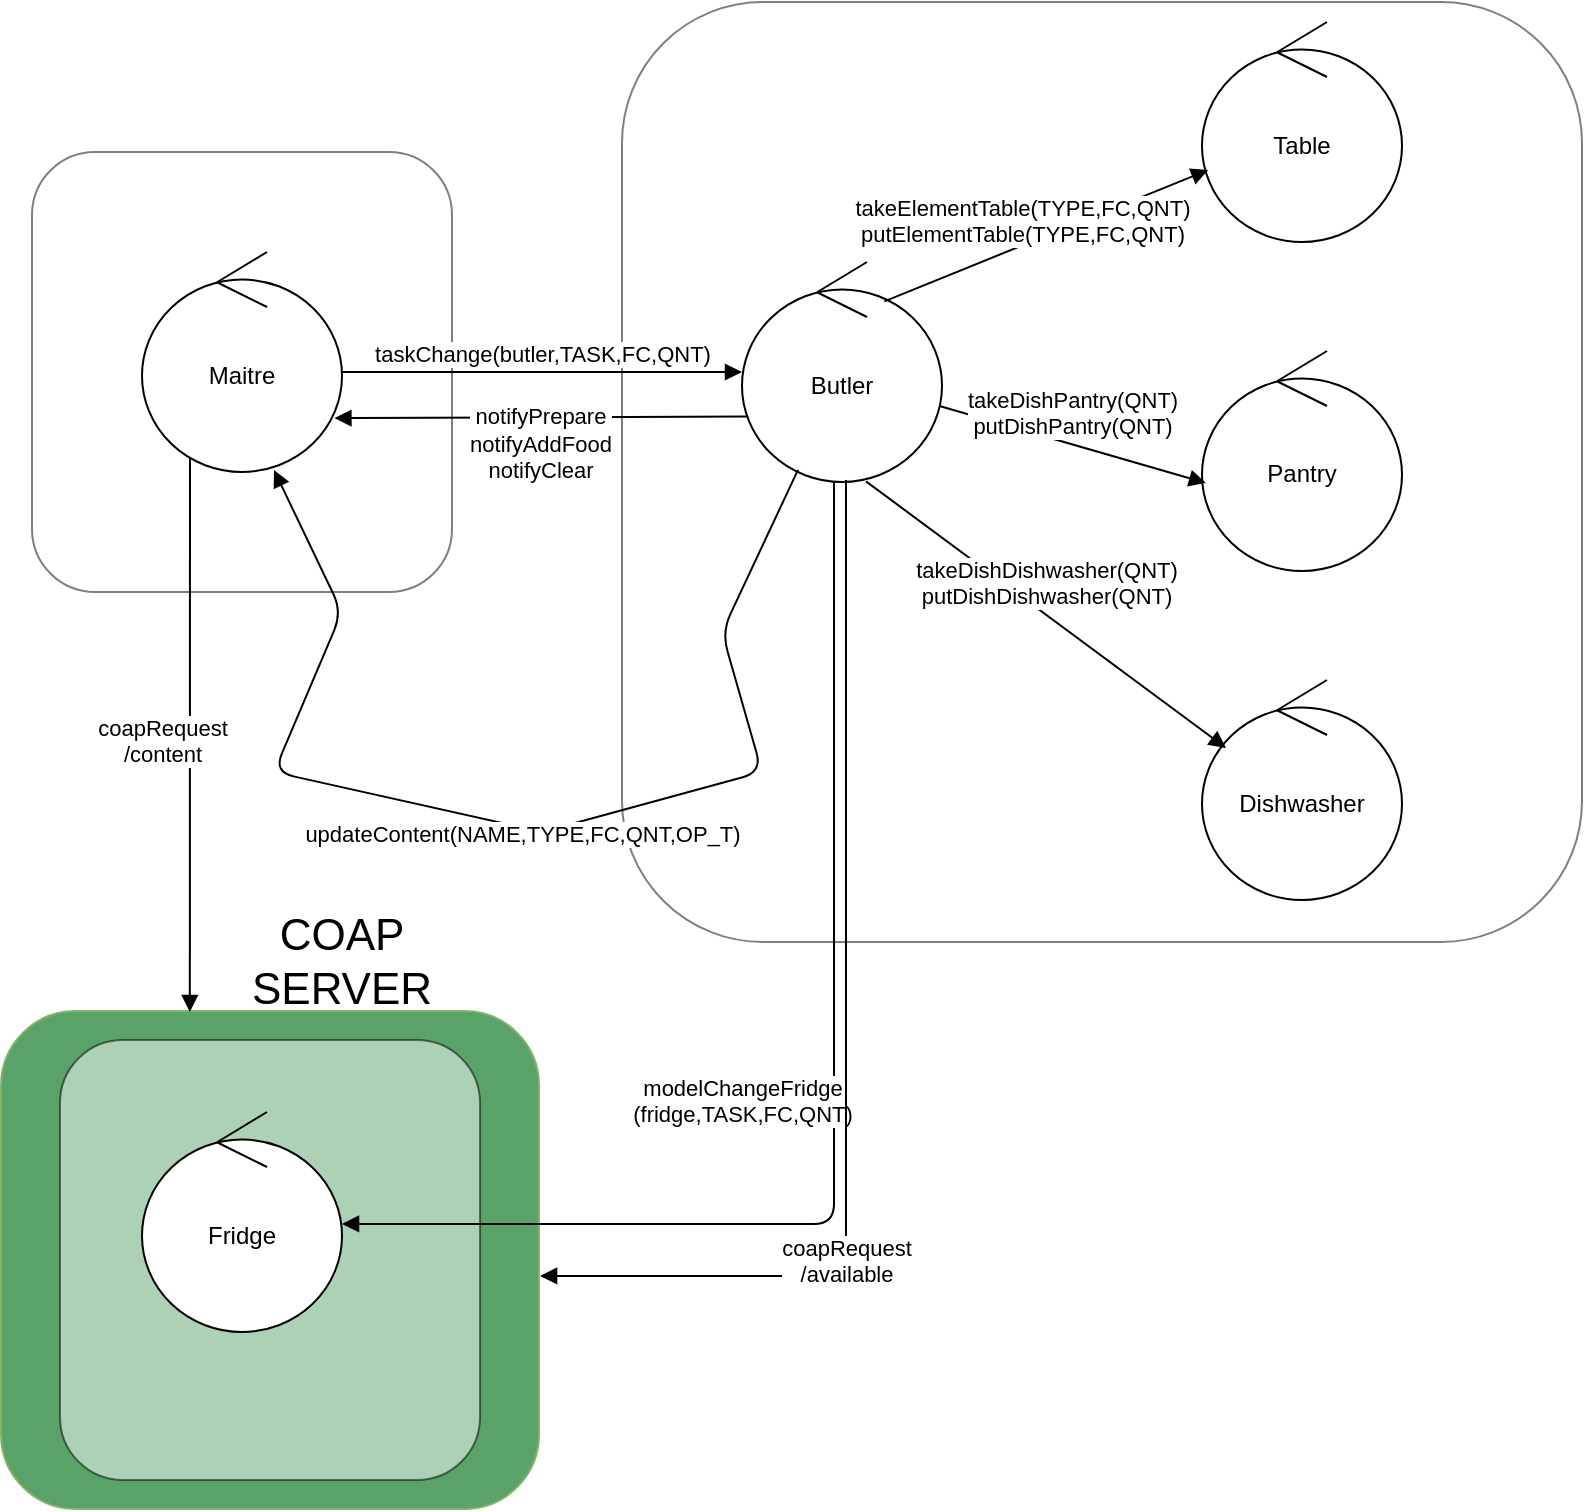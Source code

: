 <mxfile version="11.3.0" type="device" pages="1"><diagram id="GL24KXQI2BK2Z6GYF4Ki" name="Page-1"><mxGraphModel dx="854" dy="504" grid="1" gridSize="10" guides="1" tooltips="1" connect="1" arrows="1" fold="1" page="1" pageScale="1" pageWidth="827" pageHeight="1169" math="0" shadow="0"><root><mxCell id="0"/><mxCell id="1" parent="0"/><mxCell id="Ijqw3ASw9DjqBiV3xhc5-18" value="" style="rounded=1;whiteSpace=wrap;html=1;shadow=0;fillColor=#5AA368;strokeColor=#82b366;" vertex="1" parent="1"><mxGeometry x="9.5" y="549.5" width="269" height="249" as="geometry"/></mxCell><mxCell id="Ijqw3ASw9DjqBiV3xhc5-14" value="" style="rounded=1;whiteSpace=wrap;html=1;shadow=0;opacity=50;" vertex="1" parent="1"><mxGeometry x="39" y="564" width="210" height="220" as="geometry"/></mxCell><mxCell id="Ijqw3ASw9DjqBiV3xhc5-1" value="" style="rounded=1;whiteSpace=wrap;html=1;shadow=0;opacity=50;" vertex="1" parent="1"><mxGeometry x="25" y="120" width="210" height="220" as="geometry"/></mxCell><mxCell id="Ijqw3ASw9DjqBiV3xhc5-2" value="" style="rounded=1;whiteSpace=wrap;html=1;shadow=0;opacity=50;" vertex="1" parent="1"><mxGeometry x="320" y="45" width="480" height="470" as="geometry"/></mxCell><mxCell id="Ijqw3ASw9DjqBiV3xhc5-3" value="Butler" style="ellipse;shape=umlControl;whiteSpace=wrap;html=1;" vertex="1" parent="1"><mxGeometry x="380" y="175" width="100" height="110" as="geometry"/></mxCell><mxCell id="Ijqw3ASw9DjqBiV3xhc5-4" value="Maitre" style="ellipse;shape=umlControl;whiteSpace=wrap;html=1;" vertex="1" parent="1"><mxGeometry x="80" y="170" width="100" height="110" as="geometry"/></mxCell><mxCell id="Ijqw3ASw9DjqBiV3xhc5-5" value="Table" style="ellipse;shape=umlControl;whiteSpace=wrap;html=1;" vertex="1" parent="1"><mxGeometry x="610" y="55" width="100" height="110" as="geometry"/></mxCell><mxCell id="Ijqw3ASw9DjqBiV3xhc5-6" value="Pantry" style="ellipse;shape=umlControl;whiteSpace=wrap;html=1;" vertex="1" parent="1"><mxGeometry x="610" y="219.5" width="100" height="110" as="geometry"/></mxCell><mxCell id="Ijqw3ASw9DjqBiV3xhc5-7" value="Dishwasher" style="ellipse;shape=umlControl;whiteSpace=wrap;html=1;" vertex="1" parent="1"><mxGeometry x="610" y="384" width="100" height="110" as="geometry"/></mxCell><mxCell id="Ijqw3ASw9DjqBiV3xhc5-8" value="taskChange(butler,TASK,FC,QNT)" style="html=1;verticalAlign=bottom;endArrow=block;" edge="1" parent="1" target="Ijqw3ASw9DjqBiV3xhc5-3"><mxGeometry width="80" relative="1" as="geometry"><mxPoint x="180" y="230" as="sourcePoint"/><mxPoint x="260" y="230" as="targetPoint"/></mxGeometry></mxCell><mxCell id="Ijqw3ASw9DjqBiV3xhc5-9" value="notifyPrepare&lt;br&gt;notifyAddFood&lt;br&gt;notifyClear" style="html=1;verticalAlign=bottom;endArrow=block;exitX=0.028;exitY=0.702;exitDx=0;exitDy=0;exitPerimeter=0;entryX=0.962;entryY=0.755;entryDx=0;entryDy=0;entryPerimeter=0;" edge="1" parent="1" source="Ijqw3ASw9DjqBiV3xhc5-3" target="Ijqw3ASw9DjqBiV3xhc5-4"><mxGeometry x="0.006" y="35" width="80" relative="1" as="geometry"><mxPoint x="180" y="340" as="sourcePoint"/><mxPoint x="260" y="340" as="targetPoint"/><mxPoint as="offset"/></mxGeometry></mxCell><mxCell id="Ijqw3ASw9DjqBiV3xhc5-10" value="takeElementTable(TYPE,FC,QNT)&lt;br&gt;putElementTable(TYPE,FC,QNT)" style="html=1;verticalAlign=bottom;endArrow=block;exitX=0.712;exitY=0.179;exitDx=0;exitDy=0;exitPerimeter=0;" edge="1" parent="1" source="Ijqw3ASw9DjqBiV3xhc5-3" target="Ijqw3ASw9DjqBiV3xhc5-5"><mxGeometry x="-0.164" y="-3" width="80" relative="1" as="geometry"><mxPoint x="430" y="350" as="sourcePoint"/><mxPoint x="510" y="350" as="targetPoint"/><mxPoint as="offset"/></mxGeometry></mxCell><mxCell id="Ijqw3ASw9DjqBiV3xhc5-11" value="takeDishPantry(QNT)&lt;br&gt;putDishPantry(QNT)" style="html=1;verticalAlign=bottom;endArrow=block;entryX=0.02;entryY=0.6;entryDx=0;entryDy=0;entryPerimeter=0;exitX=0.992;exitY=0.656;exitDx=0;exitDy=0;exitPerimeter=0;" edge="1" parent="1" source="Ijqw3ASw9DjqBiV3xhc5-3" target="Ijqw3ASw9DjqBiV3xhc5-6"><mxGeometry width="80" relative="1" as="geometry"><mxPoint x="490" y="250" as="sourcePoint"/><mxPoint x="570" y="250" as="targetPoint"/></mxGeometry></mxCell><mxCell id="Ijqw3ASw9DjqBiV3xhc5-12" value="takeDishDishwasher(QNT)&lt;br&gt;putDishDishwasher(QNT)" style="html=1;verticalAlign=bottom;endArrow=block;exitX=0.62;exitY=0.997;exitDx=0;exitDy=0;exitPerimeter=0;entryX=0.12;entryY=0.309;entryDx=0;entryDy=0;entryPerimeter=0;" edge="1" parent="1" source="Ijqw3ASw9DjqBiV3xhc5-3" target="Ijqw3ASw9DjqBiV3xhc5-7"><mxGeometry width="80" relative="1" as="geometry"><mxPoint x="480" y="360" as="sourcePoint"/><mxPoint x="560" y="360" as="targetPoint"/></mxGeometry></mxCell><mxCell id="Ijqw3ASw9DjqBiV3xhc5-13" value="updateContent(NAME,TYPE,FC,QNT,OP_T)" style="html=1;verticalAlign=bottom;endArrow=block;exitX=0.28;exitY=0.945;exitDx=0;exitDy=0;exitPerimeter=0;entryX=0.66;entryY=0.991;entryDx=0;entryDy=0;entryPerimeter=0;" edge="1" parent="1" source="Ijqw3ASw9DjqBiV3xhc5-3" target="Ijqw3ASw9DjqBiV3xhc5-4"><mxGeometry x="-0.02" y="12" width="80" relative="1" as="geometry"><mxPoint x="230" y="440" as="sourcePoint"/><mxPoint x="310" y="440" as="targetPoint"/><Array as="points"><mxPoint x="370" y="360"/><mxPoint x="390" y="430"/><mxPoint x="280" y="460"/><mxPoint x="146" y="430"/><mxPoint x="180" y="350"/></Array><mxPoint as="offset"/></mxGeometry></mxCell><mxCell id="Ijqw3ASw9DjqBiV3xhc5-15" value="Fridge" style="ellipse;shape=umlControl;whiteSpace=wrap;html=1;" vertex="1" parent="1"><mxGeometry x="80" y="600" width="100" height="110" as="geometry"/></mxCell><mxCell id="Ijqw3ASw9DjqBiV3xhc5-16" value="modelChangeFridge&lt;br&gt;(fridge,TASK,FC,QNT)" style="html=1;verticalAlign=bottom;endArrow=block;exitX=0.46;exitY=1;exitDx=0;exitDy=0;exitPerimeter=0;entryX=1;entryY=0.509;entryDx=0;entryDy=0;entryPerimeter=0;" edge="1" parent="1" source="Ijqw3ASw9DjqBiV3xhc5-3" target="Ijqw3ASw9DjqBiV3xhc5-15"><mxGeometry x="0.053" y="-46" width="80" relative="1" as="geometry"><mxPoint x="440" y="580" as="sourcePoint"/><mxPoint x="520" y="580" as="targetPoint"/><Array as="points"><mxPoint x="426" y="656"/></Array><mxPoint as="offset"/></mxGeometry></mxCell><mxCell id="Ijqw3ASw9DjqBiV3xhc5-21" value="&lt;font style=&quot;font-size: 22px&quot;&gt;COAP SERVER&lt;/font&gt;" style="text;html=1;align=center;verticalAlign=middle;whiteSpace=wrap;rounded=0;" vertex="1" parent="1"><mxGeometry x="160" y="515" width="40" height="20" as="geometry"/></mxCell><mxCell id="Ijqw3ASw9DjqBiV3xhc5-24" value="coapRequest&lt;br&gt;/content" style="html=1;verticalAlign=bottom;endArrow=block;exitX=0.24;exitY=0.936;exitDx=0;exitDy=0;exitPerimeter=0;entryX=0.351;entryY=0.002;entryDx=0;entryDy=0;entryPerimeter=0;" edge="1" parent="1" source="Ijqw3ASw9DjqBiV3xhc5-4" target="Ijqw3ASw9DjqBiV3xhc5-18"><mxGeometry x="0.134" y="-14" width="80" relative="1" as="geometry"><mxPoint x="70" y="470" as="sourcePoint"/><mxPoint x="150" y="470" as="targetPoint"/><mxPoint as="offset"/></mxGeometry></mxCell><mxCell id="Ijqw3ASw9DjqBiV3xhc5-26" value="coapRequest&lt;br&gt;/available" style="html=1;verticalAlign=bottom;endArrow=block;exitX=0.52;exitY=0.991;exitDx=0;exitDy=0;exitPerimeter=0;entryX=1.002;entryY=0.532;entryDx=0;entryDy=0;entryPerimeter=0;" edge="1" parent="1" source="Ijqw3ASw9DjqBiV3xhc5-3" target="Ijqw3ASw9DjqBiV3xhc5-18"><mxGeometry x="0.445" y="8" width="80" relative="1" as="geometry"><mxPoint x="420" y="570" as="sourcePoint"/><mxPoint x="500" y="570" as="targetPoint"/><Array as="points"><mxPoint x="432" y="682"/></Array><mxPoint as="offset"/></mxGeometry></mxCell></root></mxGraphModel></diagram></mxfile>